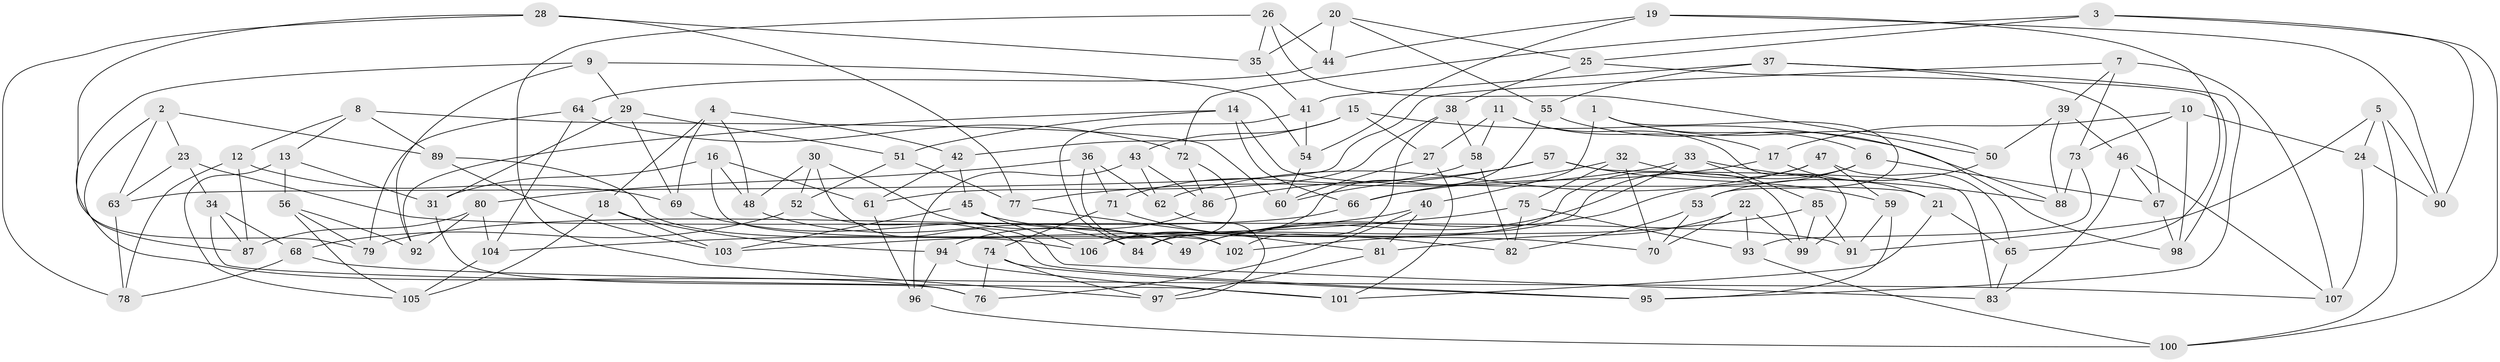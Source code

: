 // Generated by graph-tools (version 1.1) at 2025/16/03/09/25 04:16:31]
// undirected, 107 vertices, 214 edges
graph export_dot {
graph [start="1"]
  node [color=gray90,style=filled];
  1;
  2;
  3;
  4;
  5;
  6;
  7;
  8;
  9;
  10;
  11;
  12;
  13;
  14;
  15;
  16;
  17;
  18;
  19;
  20;
  21;
  22;
  23;
  24;
  25;
  26;
  27;
  28;
  29;
  30;
  31;
  32;
  33;
  34;
  35;
  36;
  37;
  38;
  39;
  40;
  41;
  42;
  43;
  44;
  45;
  46;
  47;
  48;
  49;
  50;
  51;
  52;
  53;
  54;
  55;
  56;
  57;
  58;
  59;
  60;
  61;
  62;
  63;
  64;
  65;
  66;
  67;
  68;
  69;
  70;
  71;
  72;
  73;
  74;
  75;
  76;
  77;
  78;
  79;
  80;
  81;
  82;
  83;
  84;
  85;
  86;
  87;
  88;
  89;
  90;
  91;
  92;
  93;
  94;
  95;
  96;
  97;
  98;
  99;
  100;
  101;
  102;
  103;
  104;
  105;
  106;
  107;
  1 -- 40;
  1 -- 50;
  1 -- 53;
  1 -- 6;
  2 -- 76;
  2 -- 63;
  2 -- 89;
  2 -- 23;
  3 -- 100;
  3 -- 25;
  3 -- 90;
  3 -- 72;
  4 -- 69;
  4 -- 42;
  4 -- 18;
  4 -- 48;
  5 -- 100;
  5 -- 91;
  5 -- 90;
  5 -- 24;
  6 -- 49;
  6 -- 67;
  6 -- 84;
  7 -- 63;
  7 -- 39;
  7 -- 107;
  7 -- 73;
  8 -- 12;
  8 -- 89;
  8 -- 60;
  8 -- 13;
  9 -- 29;
  9 -- 92;
  9 -- 87;
  9 -- 54;
  10 -- 24;
  10 -- 73;
  10 -- 17;
  10 -- 98;
  11 -- 17;
  11 -- 27;
  11 -- 99;
  11 -- 58;
  12 -- 69;
  12 -- 87;
  12 -- 78;
  13 -- 31;
  13 -- 56;
  13 -- 105;
  14 -- 92;
  14 -- 51;
  14 -- 66;
  14 -- 21;
  15 -- 43;
  15 -- 27;
  15 -- 88;
  15 -- 42;
  16 -- 61;
  16 -- 31;
  16 -- 102;
  16 -- 48;
  17 -- 66;
  17 -- 21;
  18 -- 103;
  18 -- 94;
  18 -- 105;
  19 -- 65;
  19 -- 44;
  19 -- 90;
  19 -- 54;
  20 -- 44;
  20 -- 35;
  20 -- 25;
  20 -- 55;
  21 -- 65;
  21 -- 101;
  22 -- 93;
  22 -- 81;
  22 -- 99;
  22 -- 70;
  23 -- 34;
  23 -- 91;
  23 -- 63;
  24 -- 107;
  24 -- 90;
  25 -- 38;
  25 -- 98;
  26 -- 50;
  26 -- 35;
  26 -- 97;
  26 -- 44;
  27 -- 101;
  27 -- 60;
  28 -- 79;
  28 -- 78;
  28 -- 77;
  28 -- 35;
  29 -- 31;
  29 -- 69;
  29 -- 51;
  30 -- 48;
  30 -- 52;
  30 -- 49;
  30 -- 83;
  31 -- 76;
  32 -- 99;
  32 -- 66;
  32 -- 70;
  32 -- 75;
  33 -- 49;
  33 -- 85;
  33 -- 77;
  33 -- 88;
  34 -- 87;
  34 -- 68;
  34 -- 101;
  35 -- 41;
  36 -- 102;
  36 -- 80;
  36 -- 71;
  36 -- 62;
  37 -- 55;
  37 -- 67;
  37 -- 95;
  37 -- 41;
  38 -- 102;
  38 -- 61;
  38 -- 58;
  39 -- 88;
  39 -- 50;
  39 -- 46;
  40 -- 81;
  40 -- 76;
  40 -- 104;
  41 -- 84;
  41 -- 54;
  42 -- 45;
  42 -- 61;
  43 -- 62;
  43 -- 96;
  43 -- 86;
  44 -- 64;
  45 -- 106;
  45 -- 70;
  45 -- 103;
  46 -- 67;
  46 -- 107;
  46 -- 83;
  47 -- 65;
  47 -- 59;
  47 -- 62;
  47 -- 106;
  48 -- 49;
  50 -- 53;
  51 -- 77;
  51 -- 52;
  52 -- 68;
  52 -- 95;
  53 -- 70;
  53 -- 82;
  54 -- 60;
  55 -- 106;
  55 -- 98;
  56 -- 92;
  56 -- 79;
  56 -- 105;
  57 -- 86;
  57 -- 59;
  57 -- 83;
  57 -- 60;
  58 -- 71;
  58 -- 82;
  59 -- 91;
  59 -- 95;
  61 -- 96;
  62 -- 97;
  63 -- 78;
  64 -- 104;
  64 -- 72;
  64 -- 79;
  65 -- 83;
  66 -- 79;
  67 -- 98;
  68 -- 78;
  68 -- 107;
  69 -- 84;
  71 -- 82;
  71 -- 74;
  72 -- 84;
  72 -- 86;
  73 -- 93;
  73 -- 88;
  74 -- 97;
  74 -- 95;
  74 -- 76;
  75 -- 93;
  75 -- 103;
  75 -- 82;
  77 -- 81;
  80 -- 87;
  80 -- 104;
  80 -- 92;
  81 -- 97;
  85 -- 91;
  85 -- 99;
  85 -- 102;
  86 -- 94;
  89 -- 106;
  89 -- 103;
  93 -- 100;
  94 -- 96;
  94 -- 101;
  96 -- 100;
  104 -- 105;
}
